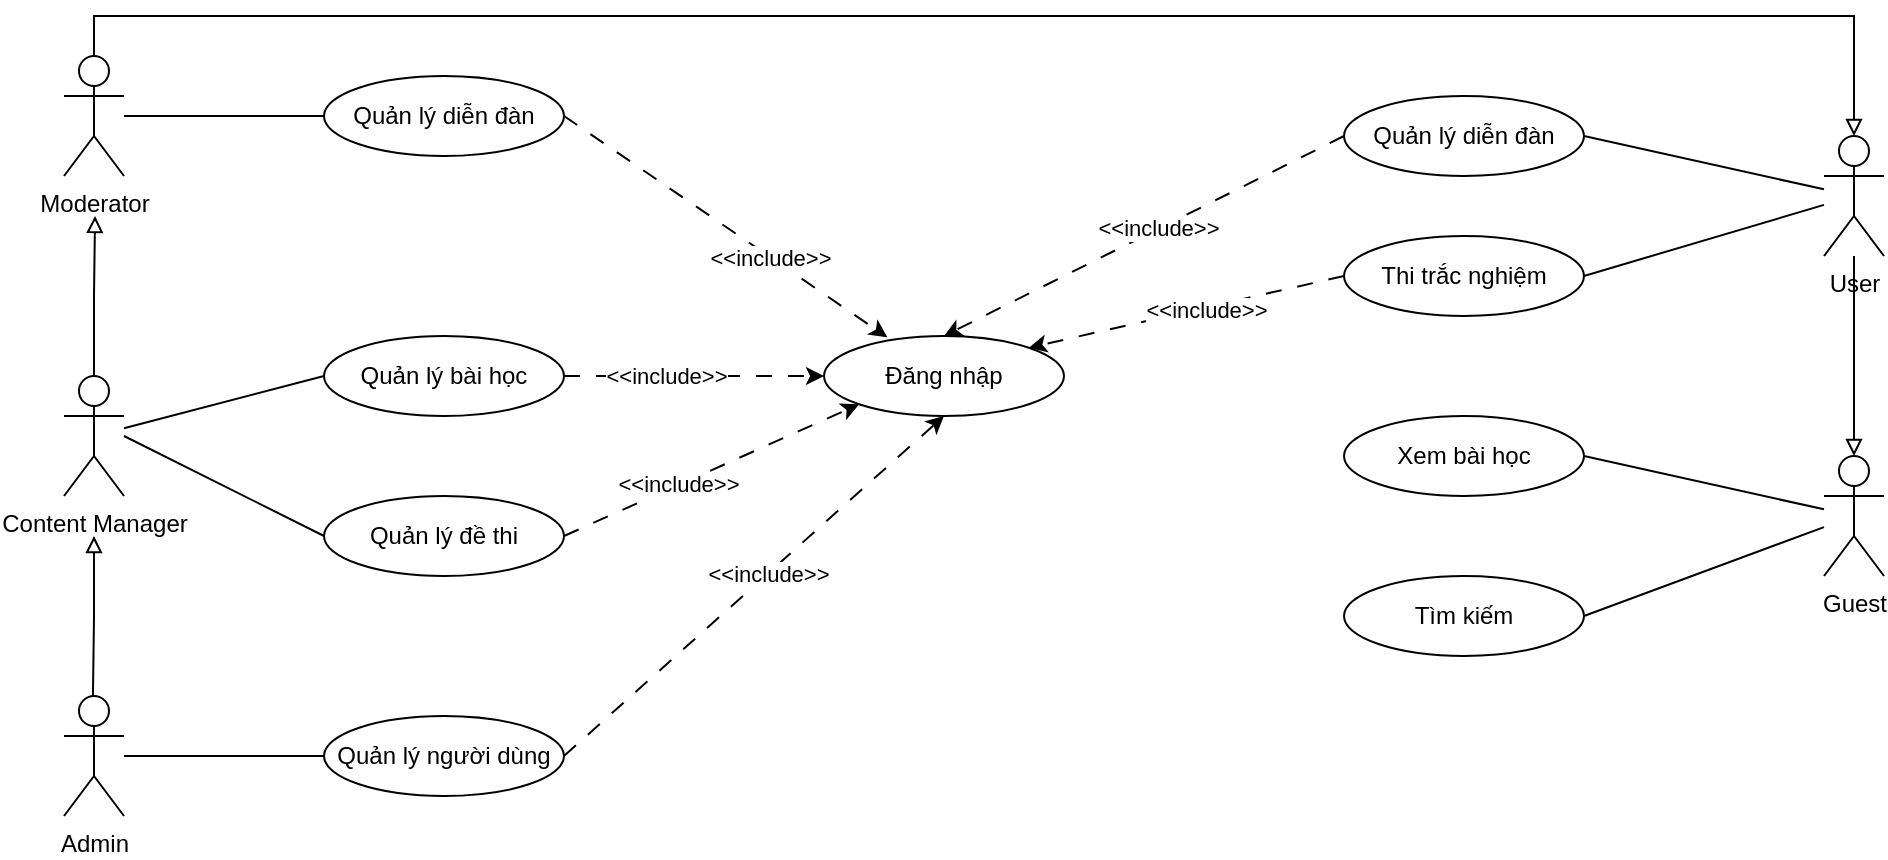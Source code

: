 <mxfile version="21.3.3" type="github">
  <diagram name="Trang-1" id="Rtv8dVOtGINkOgFMuuK0">
    <mxGraphModel dx="1167" dy="601" grid="1" gridSize="10" guides="1" tooltips="1" connect="1" arrows="1" fold="1" page="1" pageScale="1" pageWidth="2339" pageHeight="3300" math="0" shadow="0">
      <root>
        <mxCell id="0" />
        <mxCell id="1" parent="0" />
        <mxCell id="KmCH8Xh90aq2N9KF85zI-37" style="edgeStyle=orthogonalEdgeStyle;rounded=0;orthogonalLoop=1;jettySize=auto;html=1;exitX=0.5;exitY=0;exitDx=0;exitDy=0;exitPerimeter=0;entryX=0.5;entryY=0;entryDx=0;entryDy=0;entryPerimeter=0;endArrow=block;endFill=0;" edge="1" parent="1" source="KmCH8Xh90aq2N9KF85zI-1" target="KmCH8Xh90aq2N9KF85zI-5">
          <mxGeometry relative="1" as="geometry" />
        </mxCell>
        <mxCell id="KmCH8Xh90aq2N9KF85zI-1" value="Moderator" style="shape=umlActor;verticalLabelPosition=bottom;verticalAlign=top;html=1;outlineConnect=0;" vertex="1" parent="1">
          <mxGeometry x="150" y="100" width="30" height="60" as="geometry" />
        </mxCell>
        <mxCell id="KmCH8Xh90aq2N9KF85zI-2" value="Guest" style="shape=umlActor;verticalLabelPosition=bottom;verticalAlign=top;html=1;outlineConnect=0;" vertex="1" parent="1">
          <mxGeometry x="1030" y="300" width="30" height="60" as="geometry" />
        </mxCell>
        <mxCell id="KmCH8Xh90aq2N9KF85zI-38" style="edgeStyle=orthogonalEdgeStyle;rounded=0;orthogonalLoop=1;jettySize=auto;html=1;exitX=0.5;exitY=0;exitDx=0;exitDy=0;exitPerimeter=0;endArrow=block;endFill=0;" edge="1" parent="1" source="KmCH8Xh90aq2N9KF85zI-3">
          <mxGeometry relative="1" as="geometry">
            <mxPoint x="165.526" y="180" as="targetPoint" />
            <Array as="points">
              <mxPoint x="165" y="220" />
              <mxPoint x="166" y="220" />
            </Array>
          </mxGeometry>
        </mxCell>
        <mxCell id="KmCH8Xh90aq2N9KF85zI-3" value="Content Manager" style="shape=umlActor;verticalLabelPosition=bottom;verticalAlign=top;html=1;outlineConnect=0;" vertex="1" parent="1">
          <mxGeometry x="150" y="260" width="30" height="60" as="geometry" />
        </mxCell>
        <mxCell id="KmCH8Xh90aq2N9KF85zI-4" value="Admin" style="shape=umlActor;verticalLabelPosition=bottom;verticalAlign=top;html=1;outlineConnect=0;" vertex="1" parent="1">
          <mxGeometry x="150" y="420" width="30" height="60" as="geometry" />
        </mxCell>
        <mxCell id="KmCH8Xh90aq2N9KF85zI-36" style="edgeStyle=orthogonalEdgeStyle;rounded=0;orthogonalLoop=1;jettySize=auto;html=1;entryX=0.5;entryY=0;entryDx=0;entryDy=0;entryPerimeter=0;endArrow=block;endFill=0;strokeWidth=1;" edge="1" parent="1" source="KmCH8Xh90aq2N9KF85zI-5" target="KmCH8Xh90aq2N9KF85zI-2">
          <mxGeometry relative="1" as="geometry">
            <mxPoint x="1045" y="230" as="sourcePoint" />
          </mxGeometry>
        </mxCell>
        <mxCell id="KmCH8Xh90aq2N9KF85zI-5" value="User" style="shape=umlActor;verticalLabelPosition=bottom;verticalAlign=top;html=1;outlineConnect=0;" vertex="1" parent="1">
          <mxGeometry x="1030" y="140" width="30" height="60" as="geometry" />
        </mxCell>
        <mxCell id="KmCH8Xh90aq2N9KF85zI-15" style="rounded=0;orthogonalLoop=1;jettySize=auto;html=1;exitX=0;exitY=0.5;exitDx=0;exitDy=0;endArrow=none;endFill=0;" edge="1" parent="1" source="KmCH8Xh90aq2N9KF85zI-6" target="KmCH8Xh90aq2N9KF85zI-1">
          <mxGeometry relative="1" as="geometry" />
        </mxCell>
        <mxCell id="KmCH8Xh90aq2N9KF85zI-18" style="rounded=0;orthogonalLoop=1;jettySize=auto;html=1;exitX=1;exitY=0.5;exitDx=0;exitDy=0;entryX=0.264;entryY=0.017;entryDx=0;entryDy=0;entryPerimeter=0;dashed=1;dashPattern=8 8;endArrow=classic;endFill=1;" edge="1" parent="1" source="KmCH8Xh90aq2N9KF85zI-6" target="KmCH8Xh90aq2N9KF85zI-14">
          <mxGeometry relative="1" as="geometry" />
        </mxCell>
        <mxCell id="KmCH8Xh90aq2N9KF85zI-24" value="&amp;lt;&amp;lt;include&amp;gt;&amp;gt;" style="edgeLabel;html=1;align=center;verticalAlign=middle;resizable=0;points=[];" vertex="1" connectable="0" parent="KmCH8Xh90aq2N9KF85zI-18">
          <mxGeometry x="0.277" relative="1" as="geometry">
            <mxPoint as="offset" />
          </mxGeometry>
        </mxCell>
        <mxCell id="KmCH8Xh90aq2N9KF85zI-6" value="Quản lý diễn đàn" style="ellipse;whiteSpace=wrap;html=1;" vertex="1" parent="1">
          <mxGeometry x="280" y="110" width="120" height="40" as="geometry" />
        </mxCell>
        <mxCell id="KmCH8Xh90aq2N9KF85zI-23" style="rounded=0;orthogonalLoop=1;jettySize=auto;html=1;exitX=0;exitY=0.5;exitDx=0;exitDy=0;entryX=1;entryY=0;entryDx=0;entryDy=0;dashed=1;dashPattern=8 8;endArrow=classic;endFill=1;" edge="1" parent="1" source="KmCH8Xh90aq2N9KF85zI-7" target="KmCH8Xh90aq2N9KF85zI-14">
          <mxGeometry relative="1" as="geometry" />
        </mxCell>
        <mxCell id="KmCH8Xh90aq2N9KF85zI-28" value="&amp;lt;&amp;lt;include&amp;gt;&amp;gt;" style="edgeLabel;html=1;align=center;verticalAlign=middle;resizable=0;points=[];" vertex="1" connectable="0" parent="KmCH8Xh90aq2N9KF85zI-23">
          <mxGeometry x="-0.113" y="1" relative="1" as="geometry">
            <mxPoint as="offset" />
          </mxGeometry>
        </mxCell>
        <mxCell id="KmCH8Xh90aq2N9KF85zI-34" style="rounded=0;orthogonalLoop=1;jettySize=auto;html=1;exitX=1;exitY=0.5;exitDx=0;exitDy=0;endArrow=none;endFill=0;" edge="1" parent="1" source="KmCH8Xh90aq2N9KF85zI-7" target="KmCH8Xh90aq2N9KF85zI-5">
          <mxGeometry relative="1" as="geometry" />
        </mxCell>
        <mxCell id="KmCH8Xh90aq2N9KF85zI-7" value="Thi trắc nghiệm" style="ellipse;whiteSpace=wrap;html=1;" vertex="1" parent="1">
          <mxGeometry x="790" y="190" width="120" height="40" as="geometry" />
        </mxCell>
        <mxCell id="KmCH8Xh90aq2N9KF85zI-21" style="rounded=0;orthogonalLoop=1;jettySize=auto;html=1;exitX=1;exitY=0.5;exitDx=0;exitDy=0;entryX=0.5;entryY=1;entryDx=0;entryDy=0;dashed=1;dashPattern=8 8;endArrow=classic;endFill=1;" edge="1" parent="1" source="KmCH8Xh90aq2N9KF85zI-8" target="KmCH8Xh90aq2N9KF85zI-14">
          <mxGeometry relative="1" as="geometry" />
        </mxCell>
        <mxCell id="KmCH8Xh90aq2N9KF85zI-27" value="&amp;lt;&amp;lt;include&amp;gt;&amp;gt;" style="edgeLabel;html=1;align=center;verticalAlign=middle;resizable=0;points=[];" vertex="1" connectable="0" parent="KmCH8Xh90aq2N9KF85zI-21">
          <mxGeometry x="0.073" relative="1" as="geometry">
            <mxPoint as="offset" />
          </mxGeometry>
        </mxCell>
        <mxCell id="KmCH8Xh90aq2N9KF85zI-30" style="rounded=0;orthogonalLoop=1;jettySize=auto;html=1;exitX=0;exitY=0.5;exitDx=0;exitDy=0;endArrow=none;endFill=0;" edge="1" parent="1" source="KmCH8Xh90aq2N9KF85zI-8" target="KmCH8Xh90aq2N9KF85zI-4">
          <mxGeometry relative="1" as="geometry" />
        </mxCell>
        <mxCell id="KmCH8Xh90aq2N9KF85zI-8" value="Quản lý người dùng" style="ellipse;whiteSpace=wrap;html=1;" vertex="1" parent="1">
          <mxGeometry x="280" y="430" width="120" height="40" as="geometry" />
        </mxCell>
        <mxCell id="KmCH8Xh90aq2N9KF85zI-22" style="rounded=0;orthogonalLoop=1;jettySize=auto;html=1;exitX=0;exitY=0.5;exitDx=0;exitDy=0;entryX=0.5;entryY=0;entryDx=0;entryDy=0;dashed=1;dashPattern=8 8;endArrow=classic;endFill=1;" edge="1" parent="1" source="KmCH8Xh90aq2N9KF85zI-9" target="KmCH8Xh90aq2N9KF85zI-14">
          <mxGeometry relative="1" as="geometry" />
        </mxCell>
        <mxCell id="KmCH8Xh90aq2N9KF85zI-29" value="&amp;lt;&amp;lt;include&amp;gt;&amp;gt;" style="edgeLabel;html=1;align=center;verticalAlign=middle;resizable=0;points=[];" vertex="1" connectable="0" parent="KmCH8Xh90aq2N9KF85zI-22">
          <mxGeometry x="-0.069" y="-1" relative="1" as="geometry">
            <mxPoint as="offset" />
          </mxGeometry>
        </mxCell>
        <mxCell id="KmCH8Xh90aq2N9KF85zI-33" style="rounded=0;orthogonalLoop=1;jettySize=auto;html=1;exitX=1;exitY=0.5;exitDx=0;exitDy=0;endArrow=none;endFill=0;" edge="1" parent="1" source="KmCH8Xh90aq2N9KF85zI-9" target="KmCH8Xh90aq2N9KF85zI-5">
          <mxGeometry relative="1" as="geometry" />
        </mxCell>
        <mxCell id="KmCH8Xh90aq2N9KF85zI-9" value="Quản lý diễn đàn" style="ellipse;whiteSpace=wrap;html=1;" vertex="1" parent="1">
          <mxGeometry x="790" y="120" width="120" height="40" as="geometry" />
        </mxCell>
        <mxCell id="KmCH8Xh90aq2N9KF85zI-17" style="rounded=0;orthogonalLoop=1;jettySize=auto;html=1;exitX=0;exitY=0.5;exitDx=0;exitDy=0;endArrow=none;endFill=0;" edge="1" parent="1" source="KmCH8Xh90aq2N9KF85zI-10">
          <mxGeometry relative="1" as="geometry">
            <mxPoint x="180" y="290" as="targetPoint" />
          </mxGeometry>
        </mxCell>
        <mxCell id="KmCH8Xh90aq2N9KF85zI-20" style="rounded=0;orthogonalLoop=1;jettySize=auto;html=1;exitX=1;exitY=0.5;exitDx=0;exitDy=0;entryX=0;entryY=1;entryDx=0;entryDy=0;dashed=1;dashPattern=8 8;endArrow=classic;endFill=1;" edge="1" parent="1" source="KmCH8Xh90aq2N9KF85zI-10" target="KmCH8Xh90aq2N9KF85zI-14">
          <mxGeometry relative="1" as="geometry" />
        </mxCell>
        <mxCell id="KmCH8Xh90aq2N9KF85zI-26" value="&amp;lt;&amp;lt;include&amp;gt;&amp;gt;" style="edgeLabel;html=1;align=center;verticalAlign=middle;resizable=0;points=[];" vertex="1" connectable="0" parent="KmCH8Xh90aq2N9KF85zI-20">
          <mxGeometry x="-0.232" relative="1" as="geometry">
            <mxPoint y="-1" as="offset" />
          </mxGeometry>
        </mxCell>
        <mxCell id="KmCH8Xh90aq2N9KF85zI-10" value="Quản lý đề thi" style="ellipse;whiteSpace=wrap;html=1;" vertex="1" parent="1">
          <mxGeometry x="280" y="320" width="120" height="40" as="geometry" />
        </mxCell>
        <mxCell id="KmCH8Xh90aq2N9KF85zI-16" style="rounded=0;orthogonalLoop=1;jettySize=auto;html=1;exitX=0;exitY=0.5;exitDx=0;exitDy=0;endArrow=none;endFill=0;" edge="1" parent="1" source="KmCH8Xh90aq2N9KF85zI-11" target="KmCH8Xh90aq2N9KF85zI-3">
          <mxGeometry relative="1" as="geometry" />
        </mxCell>
        <mxCell id="KmCH8Xh90aq2N9KF85zI-19" style="rounded=0;orthogonalLoop=1;jettySize=auto;html=1;exitX=1;exitY=0.5;exitDx=0;exitDy=0;entryX=0;entryY=0.5;entryDx=0;entryDy=0;dashed=1;dashPattern=8 8;endArrow=classic;endFill=1;" edge="1" parent="1" source="KmCH8Xh90aq2N9KF85zI-11" target="KmCH8Xh90aq2N9KF85zI-14">
          <mxGeometry relative="1" as="geometry" />
        </mxCell>
        <mxCell id="KmCH8Xh90aq2N9KF85zI-25" value="&amp;lt;&amp;lt;include&amp;gt;&amp;gt;" style="edgeLabel;html=1;align=center;verticalAlign=middle;resizable=0;points=[];" vertex="1" connectable="0" parent="KmCH8Xh90aq2N9KF85zI-19">
          <mxGeometry x="-0.224" relative="1" as="geometry">
            <mxPoint as="offset" />
          </mxGeometry>
        </mxCell>
        <mxCell id="KmCH8Xh90aq2N9KF85zI-11" value="Quản lý bài học" style="ellipse;whiteSpace=wrap;html=1;" vertex="1" parent="1">
          <mxGeometry x="280" y="240" width="120" height="40" as="geometry" />
        </mxCell>
        <mxCell id="KmCH8Xh90aq2N9KF85zI-31" style="rounded=0;orthogonalLoop=1;jettySize=auto;html=1;exitX=1;exitY=0.5;exitDx=0;exitDy=0;endArrow=none;endFill=0;" edge="1" parent="1" source="KmCH8Xh90aq2N9KF85zI-12" target="KmCH8Xh90aq2N9KF85zI-2">
          <mxGeometry relative="1" as="geometry" />
        </mxCell>
        <mxCell id="KmCH8Xh90aq2N9KF85zI-12" value="Tìm kiếm" style="ellipse;whiteSpace=wrap;html=1;" vertex="1" parent="1">
          <mxGeometry x="790" y="360" width="120" height="40" as="geometry" />
        </mxCell>
        <mxCell id="KmCH8Xh90aq2N9KF85zI-32" style="rounded=0;orthogonalLoop=1;jettySize=auto;html=1;exitX=1;exitY=0.5;exitDx=0;exitDy=0;endArrow=none;endFill=0;" edge="1" parent="1" source="KmCH8Xh90aq2N9KF85zI-13" target="KmCH8Xh90aq2N9KF85zI-2">
          <mxGeometry relative="1" as="geometry" />
        </mxCell>
        <mxCell id="KmCH8Xh90aq2N9KF85zI-13" value="Xem bài học" style="ellipse;whiteSpace=wrap;html=1;" vertex="1" parent="1">
          <mxGeometry x="790" y="280" width="120" height="40" as="geometry" />
        </mxCell>
        <mxCell id="KmCH8Xh90aq2N9KF85zI-14" value="Đăng nhập" style="ellipse;whiteSpace=wrap;html=1;" vertex="1" parent="1">
          <mxGeometry x="530" y="240" width="120" height="40" as="geometry" />
        </mxCell>
        <mxCell id="KmCH8Xh90aq2N9KF85zI-39" style="edgeStyle=orthogonalEdgeStyle;rounded=0;orthogonalLoop=1;jettySize=auto;html=1;exitX=0.5;exitY=0;exitDx=0;exitDy=0;exitPerimeter=0;endArrow=block;endFill=0;" edge="1" parent="1">
          <mxGeometry relative="1" as="geometry">
            <mxPoint x="164.996" y="340" as="targetPoint" />
            <mxPoint x="164.47" y="420" as="sourcePoint" />
          </mxGeometry>
        </mxCell>
      </root>
    </mxGraphModel>
  </diagram>
</mxfile>
